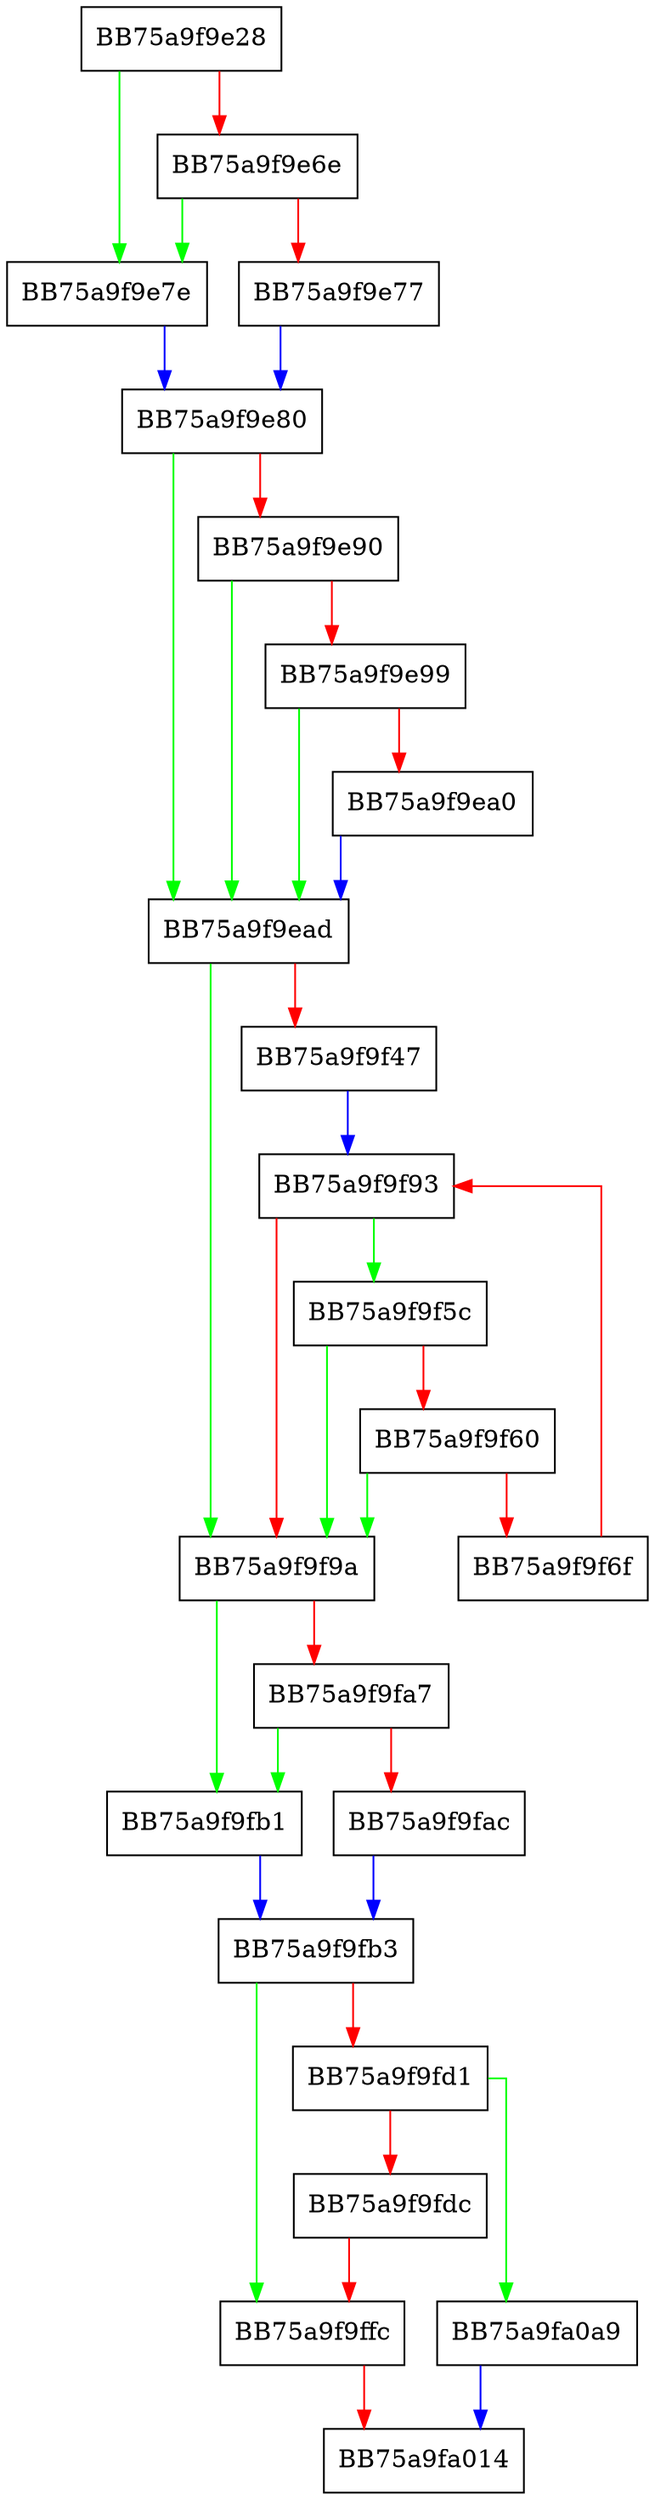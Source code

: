 digraph _Iput {
  node [shape="box"];
  graph [splines=ortho];
  BB75a9f9e28 -> BB75a9f9e7e [color="green"];
  BB75a9f9e28 -> BB75a9f9e6e [color="red"];
  BB75a9f9e6e -> BB75a9f9e7e [color="green"];
  BB75a9f9e6e -> BB75a9f9e77 [color="red"];
  BB75a9f9e77 -> BB75a9f9e80 [color="blue"];
  BB75a9f9e7e -> BB75a9f9e80 [color="blue"];
  BB75a9f9e80 -> BB75a9f9ead [color="green"];
  BB75a9f9e80 -> BB75a9f9e90 [color="red"];
  BB75a9f9e90 -> BB75a9f9ead [color="green"];
  BB75a9f9e90 -> BB75a9f9e99 [color="red"];
  BB75a9f9e99 -> BB75a9f9ead [color="green"];
  BB75a9f9e99 -> BB75a9f9ea0 [color="red"];
  BB75a9f9ea0 -> BB75a9f9ead [color="blue"];
  BB75a9f9ead -> BB75a9f9f9a [color="green"];
  BB75a9f9ead -> BB75a9f9f47 [color="red"];
  BB75a9f9f47 -> BB75a9f9f93 [color="blue"];
  BB75a9f9f5c -> BB75a9f9f9a [color="green"];
  BB75a9f9f5c -> BB75a9f9f60 [color="red"];
  BB75a9f9f60 -> BB75a9f9f9a [color="green"];
  BB75a9f9f60 -> BB75a9f9f6f [color="red"];
  BB75a9f9f6f -> BB75a9f9f93 [color="red"];
  BB75a9f9f93 -> BB75a9f9f5c [color="green"];
  BB75a9f9f93 -> BB75a9f9f9a [color="red"];
  BB75a9f9f9a -> BB75a9f9fb1 [color="green"];
  BB75a9f9f9a -> BB75a9f9fa7 [color="red"];
  BB75a9f9fa7 -> BB75a9f9fb1 [color="green"];
  BB75a9f9fa7 -> BB75a9f9fac [color="red"];
  BB75a9f9fac -> BB75a9f9fb3 [color="blue"];
  BB75a9f9fb1 -> BB75a9f9fb3 [color="blue"];
  BB75a9f9fb3 -> BB75a9f9ffc [color="green"];
  BB75a9f9fb3 -> BB75a9f9fd1 [color="red"];
  BB75a9f9fd1 -> BB75a9fa0a9 [color="green"];
  BB75a9f9fd1 -> BB75a9f9fdc [color="red"];
  BB75a9f9fdc -> BB75a9f9ffc [color="red"];
  BB75a9f9ffc -> BB75a9fa014 [color="red"];
  BB75a9fa0a9 -> BB75a9fa014 [color="blue"];
}